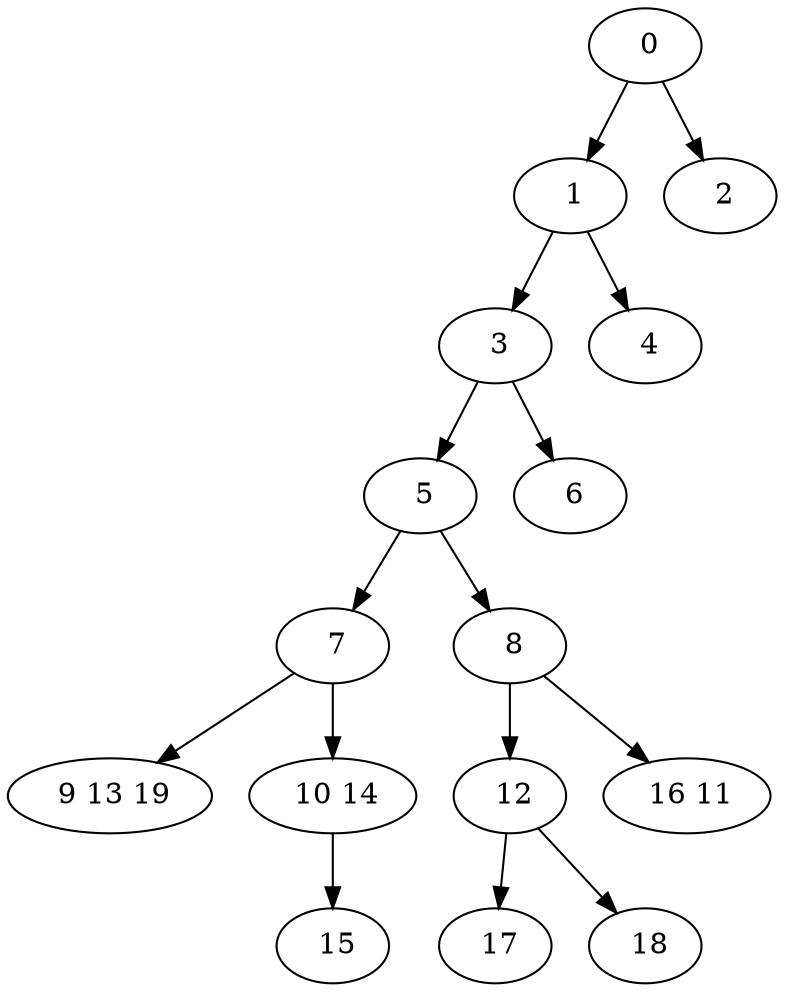 digraph mytree {
" 0" -> " 1";
" 0" -> " 2";
" 1" -> " 3";
" 1" -> " 4";
" 2";
" 9 13 19";
" 3" -> " 5";
" 3" -> " 6";
" 4";
" 5" -> " 7";
" 5" -> " 8";
" 6";
" 7" -> " 9 13 19";
" 7" -> " 10 14";
" 8" -> " 12";
" 8" -> " 16 11";
" 10 14" -> " 15";
" 15";
" 12" -> " 17";
" 12" -> " 18";
" 16 11";
" 17";
" 18";
}
